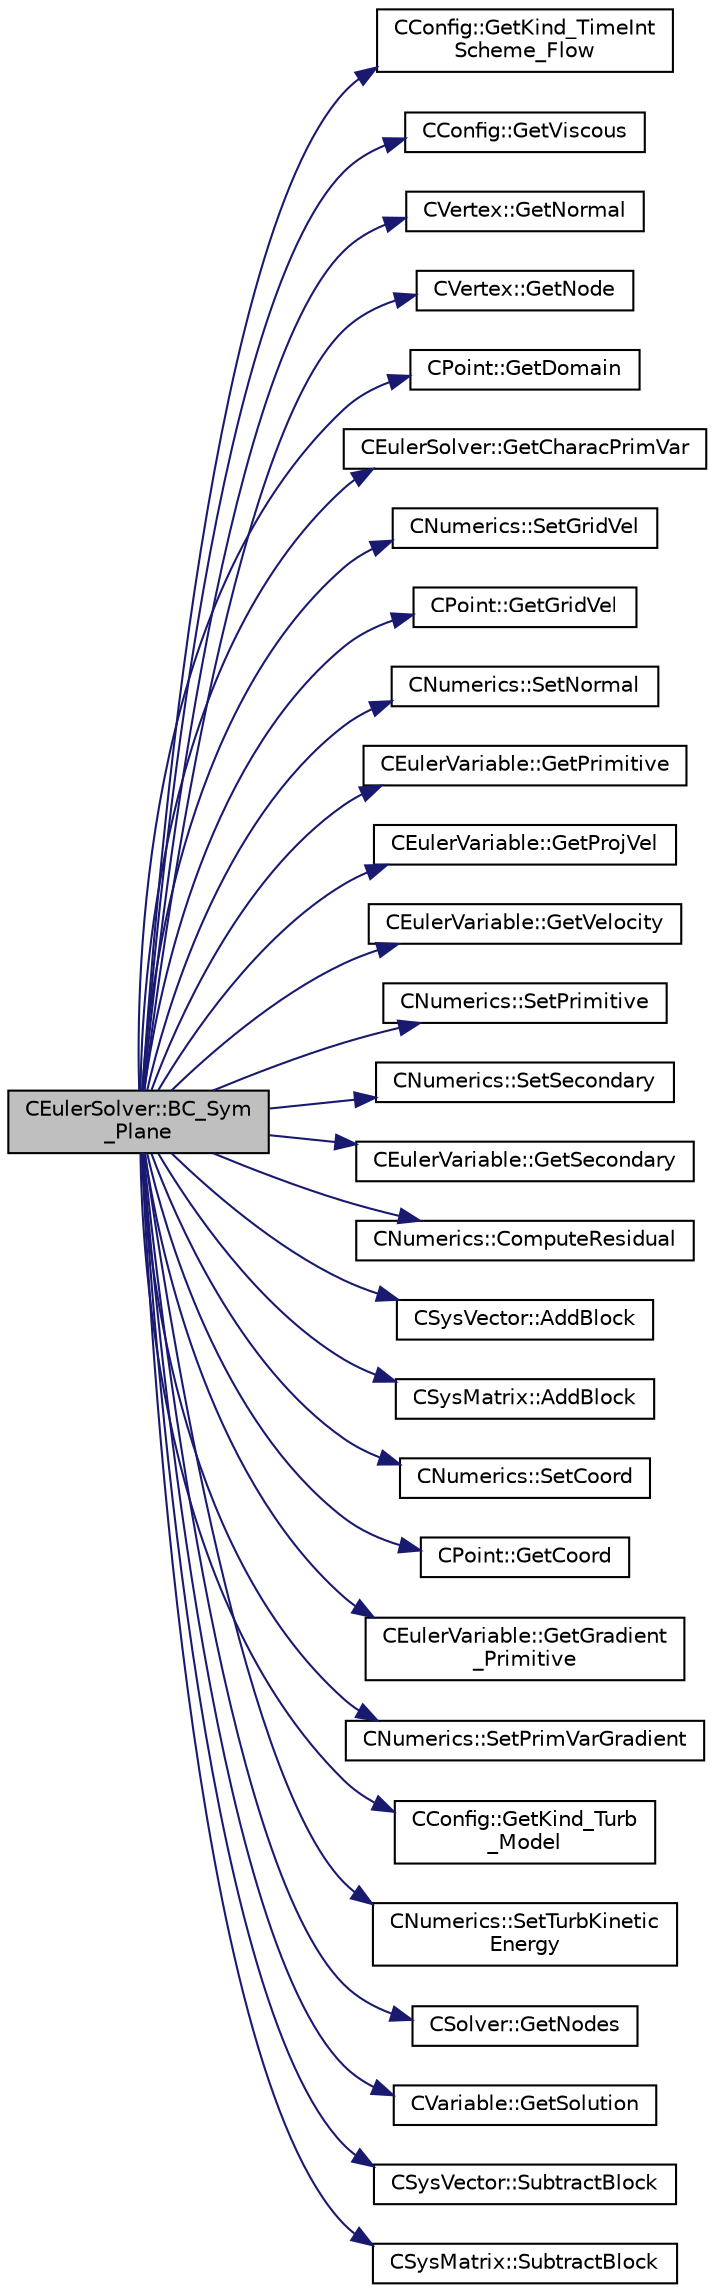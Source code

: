 digraph "CEulerSolver::BC_Sym_Plane"
{
  edge [fontname="Helvetica",fontsize="10",labelfontname="Helvetica",labelfontsize="10"];
  node [fontname="Helvetica",fontsize="10",shape=record];
  rankdir="LR";
  Node945 [label="CEulerSolver::BC_Sym\l_Plane",height=0.2,width=0.4,color="black", fillcolor="grey75", style="filled", fontcolor="black"];
  Node945 -> Node946 [color="midnightblue",fontsize="10",style="solid",fontname="Helvetica"];
  Node946 [label="CConfig::GetKind_TimeInt\lScheme_Flow",height=0.2,width=0.4,color="black", fillcolor="white", style="filled",URL="$class_c_config.html#a20e5fd7b43cfd2bf2bcf5137f12bc635",tooltip="Get the kind of integration scheme (explicit or implicit) for the flow equations. ..."];
  Node945 -> Node947 [color="midnightblue",fontsize="10",style="solid",fontname="Helvetica"];
  Node947 [label="CConfig::GetViscous",height=0.2,width=0.4,color="black", fillcolor="white", style="filled",URL="$class_c_config.html#a2e9af0bd3e1f5ed865e81b627e94a662",tooltip="Determines if problem is viscous. "];
  Node945 -> Node948 [color="midnightblue",fontsize="10",style="solid",fontname="Helvetica"];
  Node948 [label="CVertex::GetNormal",height=0.2,width=0.4,color="black", fillcolor="white", style="filled",URL="$class_c_vertex.html#a0d289163c6f3384822fcb9ae86fc1c39",tooltip="Copy the the normal vector of a face. "];
  Node945 -> Node949 [color="midnightblue",fontsize="10",style="solid",fontname="Helvetica"];
  Node949 [label="CVertex::GetNode",height=0.2,width=0.4,color="black", fillcolor="white", style="filled",URL="$class_c_vertex.html#a95c513bf927464157ed96b6c79779a1f",tooltip="Get the node of the vertex. "];
  Node945 -> Node950 [color="midnightblue",fontsize="10",style="solid",fontname="Helvetica"];
  Node950 [label="CPoint::GetDomain",height=0.2,width=0.4,color="black", fillcolor="white", style="filled",URL="$class_c_point.html#a1d7e22a60d4cfef356af1cba2bab3e55",tooltip="For parallel computation, its indicates if a point must be computed or not. "];
  Node945 -> Node951 [color="midnightblue",fontsize="10",style="solid",fontname="Helvetica"];
  Node951 [label="CEulerSolver::GetCharacPrimVar",height=0.2,width=0.4,color="black", fillcolor="white", style="filled",URL="$class_c_euler_solver.html#a5000bb7537dd001499d436617e1421f7",tooltip="Value of the characteristic variables at the boundaries. "];
  Node945 -> Node952 [color="midnightblue",fontsize="10",style="solid",fontname="Helvetica"];
  Node952 [label="CNumerics::SetGridVel",height=0.2,width=0.4,color="black", fillcolor="white", style="filled",URL="$class_c_numerics.html#ae15b9e4ad2008444365109c434e24207",tooltip="Set the velocity of the computational grid. "];
  Node945 -> Node953 [color="midnightblue",fontsize="10",style="solid",fontname="Helvetica"];
  Node953 [label="CPoint::GetGridVel",height=0.2,width=0.4,color="black", fillcolor="white", style="filled",URL="$class_c_point.html#a62ec636f4a05ac578b582a053e8553f9",tooltip="Get the value of the grid velocity at the point. "];
  Node945 -> Node954 [color="midnightblue",fontsize="10",style="solid",fontname="Helvetica"];
  Node954 [label="CNumerics::SetNormal",height=0.2,width=0.4,color="black", fillcolor="white", style="filled",URL="$class_c_numerics.html#a41903d97957f351cd9ee63ca404985b1",tooltip="Set the value of the normal vector to the face between two points. "];
  Node945 -> Node955 [color="midnightblue",fontsize="10",style="solid",fontname="Helvetica"];
  Node955 [label="CEulerVariable::GetPrimitive",height=0.2,width=0.4,color="black", fillcolor="white", style="filled",URL="$class_c_euler_variable.html#ac74de02753701aa447cd3e125d8cab7d",tooltip="Get the primitive variables. "];
  Node945 -> Node956 [color="midnightblue",fontsize="10",style="solid",fontname="Helvetica"];
  Node956 [label="CEulerVariable::GetProjVel",height=0.2,width=0.4,color="black", fillcolor="white", style="filled",URL="$class_c_euler_variable.html#a38533a193a0d4207d457f176f8df7d4e",tooltip="Get the projected velocity in a unitary vector direction (compressible solver). "];
  Node945 -> Node957 [color="midnightblue",fontsize="10",style="solid",fontname="Helvetica"];
  Node957 [label="CEulerVariable::GetVelocity",height=0.2,width=0.4,color="black", fillcolor="white", style="filled",URL="$class_c_euler_variable.html#afb2ba375855bc63c9bc96227efaece99",tooltip="Get the velocity of the flow. "];
  Node945 -> Node958 [color="midnightblue",fontsize="10",style="solid",fontname="Helvetica"];
  Node958 [label="CNumerics::SetPrimitive",height=0.2,width=0.4,color="black", fillcolor="white", style="filled",URL="$class_c_numerics.html#af72b17d397adf09beed2e99e2daf895c",tooltip="Set the value of the primitive variables. "];
  Node945 -> Node959 [color="midnightblue",fontsize="10",style="solid",fontname="Helvetica"];
  Node959 [label="CNumerics::SetSecondary",height=0.2,width=0.4,color="black", fillcolor="white", style="filled",URL="$class_c_numerics.html#a6e34c34e24623507f06c184939f6656a",tooltip="Set the value of the primitive variables. "];
  Node945 -> Node960 [color="midnightblue",fontsize="10",style="solid",fontname="Helvetica"];
  Node960 [label="CEulerVariable::GetSecondary",height=0.2,width=0.4,color="black", fillcolor="white", style="filled",URL="$class_c_euler_variable.html#a999e78c8eff9a61acf2159ef3553d91c",tooltip="Get the primitive variables. "];
  Node945 -> Node961 [color="midnightblue",fontsize="10",style="solid",fontname="Helvetica"];
  Node961 [label="CNumerics::ComputeResidual",height=0.2,width=0.4,color="black", fillcolor="white", style="filled",URL="$class_c_numerics.html#abe734316e0047f463f059fd77a281958",tooltip="Compute the numerical residual. "];
  Node945 -> Node962 [color="midnightblue",fontsize="10",style="solid",fontname="Helvetica"];
  Node962 [label="CSysVector::AddBlock",height=0.2,width=0.4,color="black", fillcolor="white", style="filled",URL="$class_c_sys_vector.html#acd4c36df2ea0b7ad473944cff9bf5d72",tooltip="Add val_residual to the residual. "];
  Node945 -> Node963 [color="midnightblue",fontsize="10",style="solid",fontname="Helvetica"];
  Node963 [label="CSysMatrix::AddBlock",height=0.2,width=0.4,color="black", fillcolor="white", style="filled",URL="$class_c_sys_matrix.html#a85def3109e5aa5307268ca830a8f6522",tooltip="Adds the specified block to the sparse matrix. "];
  Node945 -> Node964 [color="midnightblue",fontsize="10",style="solid",fontname="Helvetica"];
  Node964 [label="CNumerics::SetCoord",height=0.2,width=0.4,color="black", fillcolor="white", style="filled",URL="$class_c_numerics.html#a5fa1089c7228d6d49677a633bbe3c890",tooltip="Set coordinates of the points. "];
  Node945 -> Node965 [color="midnightblue",fontsize="10",style="solid",fontname="Helvetica"];
  Node965 [label="CPoint::GetCoord",height=0.2,width=0.4,color="black", fillcolor="white", style="filled",URL="$class_c_point.html#a95fe081d22e96e190cb3edcbf0d6525f",tooltip="Get the coordinates dor the control volume. "];
  Node945 -> Node966 [color="midnightblue",fontsize="10",style="solid",fontname="Helvetica"];
  Node966 [label="CEulerVariable::GetGradient\l_Primitive",height=0.2,width=0.4,color="black", fillcolor="white", style="filled",URL="$class_c_euler_variable.html#aa39d2190dcc9d3da62123afae3ea6e36",tooltip="Get the value of the primitive variables gradient. "];
  Node945 -> Node967 [color="midnightblue",fontsize="10",style="solid",fontname="Helvetica"];
  Node967 [label="CNumerics::SetPrimVarGradient",height=0.2,width=0.4,color="black", fillcolor="white", style="filled",URL="$class_c_numerics.html#a22772ccb1c59b1267152d4cc9825a98a",tooltip="Set the gradient of the primitive variables. "];
  Node945 -> Node968 [color="midnightblue",fontsize="10",style="solid",fontname="Helvetica"];
  Node968 [label="CConfig::GetKind_Turb\l_Model",height=0.2,width=0.4,color="black", fillcolor="white", style="filled",URL="$class_c_config.html#a40aaed07fc5844d505d2c0b7076594d7",tooltip="Get the kind of the turbulence model. "];
  Node945 -> Node969 [color="midnightblue",fontsize="10",style="solid",fontname="Helvetica"];
  Node969 [label="CNumerics::SetTurbKinetic\lEnergy",height=0.2,width=0.4,color="black", fillcolor="white", style="filled",URL="$class_c_numerics.html#adb60105707161f121e6c9d79a2c80284",tooltip="Set the turbulent kinetic energy. "];
  Node945 -> Node970 [color="midnightblue",fontsize="10",style="solid",fontname="Helvetica"];
  Node970 [label="CSolver::GetNodes",height=0.2,width=0.4,color="black", fillcolor="white", style="filled",URL="$class_c_solver.html#af3198e52a2ea377bb765647b5e697197",tooltip="Allow outside access to the nodes of the solver, containing conservatives, primitives, etc. "];
  Node945 -> Node971 [color="midnightblue",fontsize="10",style="solid",fontname="Helvetica"];
  Node971 [label="CVariable::GetSolution",height=0.2,width=0.4,color="black", fillcolor="white", style="filled",URL="$class_c_variable.html#a261483e39c23c1de7cb9aea7e917c121",tooltip="Get the solution. "];
  Node945 -> Node972 [color="midnightblue",fontsize="10",style="solid",fontname="Helvetica"];
  Node972 [label="CSysVector::SubtractBlock",height=0.2,width=0.4,color="black", fillcolor="white", style="filled",URL="$class_c_sys_vector.html#a732b302ca148d38b442bfe7e096a81be",tooltip="Subtract val_residual to the residual. "];
  Node945 -> Node973 [color="midnightblue",fontsize="10",style="solid",fontname="Helvetica"];
  Node973 [label="CSysMatrix::SubtractBlock",height=0.2,width=0.4,color="black", fillcolor="white", style="filled",URL="$class_c_sys_matrix.html#af913d33707e948c30fff5a62773ef5c6",tooltip="Subtracts the specified block to the sparse matrix. "];
}
